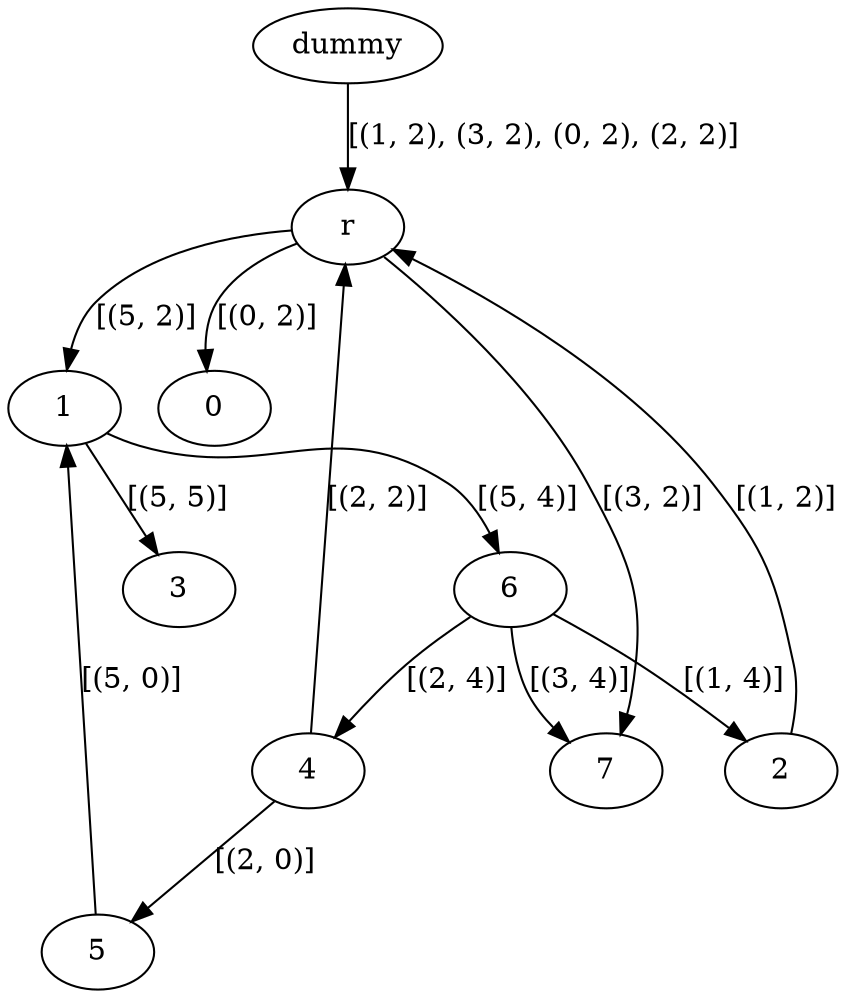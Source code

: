 digraph {
	dummy [label=dummy]
	dummy -> r [label="[(1, 2), (3, 2), (0, 2), (2, 2)]"]
	1 [label=1]
	1 -> 3 [label="[(5, 5)]"]
	1 -> 6 [label="[(5, 4)]"]
	r [label=r]
	r -> 1 [label="[(5, 2)]"]
	r -> 0 [label="[(0, 2)]"]
	r -> 7 [label="[(3, 2)]"]
	5 [label=5]
	5 -> 1 [label="[(5, 0)]"]
	4 [label=4]
	4 -> r [label="[(2, 2)]"]
	4 -> 5 [label="[(2, 0)]"]
	6 [label=6]
	6 -> 2 [label="[(1, 4)]"]
	6 -> 4 [label="[(2, 4)]"]
	6 -> 7 [label="[(3, 4)]"]
	2 [label=2]
	2 -> r [label="[(1, 2)]"]
}
